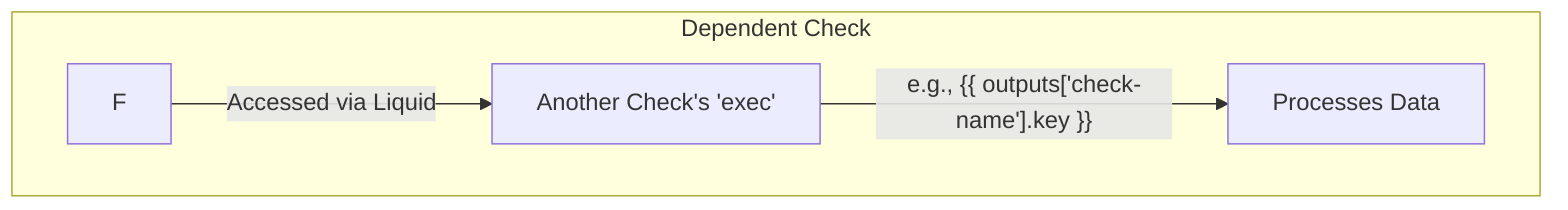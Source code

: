 graph TD
  subgraph Dependent Check
    F -- "Accessed via Liquid" --> G[Another Check&apos;s &apos;exec&apos;]
    G -- "e.g., {{ outputs[&apos;check-name&apos;].key }}" --> H[Processes Data]
  end